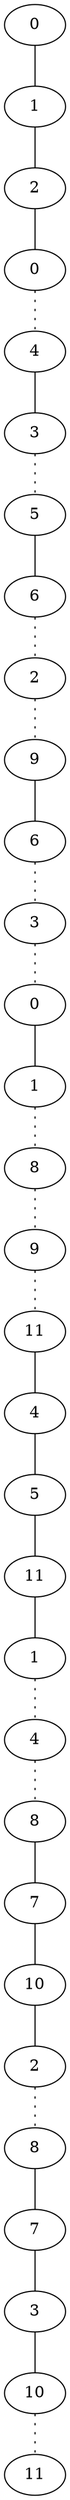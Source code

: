 graph {
a0 -- a1;
a1 -- a2;
a2 -- a3;
a3 -- a4 [style=dotted];
a4 -- a5;
a5 -- a6 [style=dotted];
a6 -- a7;
a7 -- a8 [style=dotted];
a8 -- a9 [style=dotted];
a9 -- a10;
a10 -- a11 [style=dotted];
a11 -- a12 [style=dotted];
a12 -- a13;
a13 -- a14 [style=dotted];
a14 -- a15 [style=dotted];
a15 -- a16 [style=dotted];
a16 -- a17;
a17 -- a18;
a18 -- a19;
a19 -- a20;
a20 -- a21 [style=dotted];
a21 -- a22 [style=dotted];
a22 -- a23;
a23 -- a24;
a24 -- a25;
a25 -- a26 [style=dotted];
a26 -- a27;
a27 -- a28;
a28 -- a29;
a29 -- a30 [style=dotted];
a0[label=0];
a1[label=1];
a2[label=2];
a3[label=0];
a4[label=4];
a5[label=3];
a6[label=5];
a7[label=6];
a8[label=2];
a9[label=9];
a10[label=6];
a11[label=3];
a12[label=0];
a13[label=1];
a14[label=8];
a15[label=9];
a16[label=11];
a17[label=4];
a18[label=5];
a19[label=11];
a20[label=1];
a21[label=4];
a22[label=8];
a23[label=7];
a24[label=10];
a25[label=2];
a26[label=8];
a27[label=7];
a28[label=3];
a29[label=10];
a30[label=11];
}

